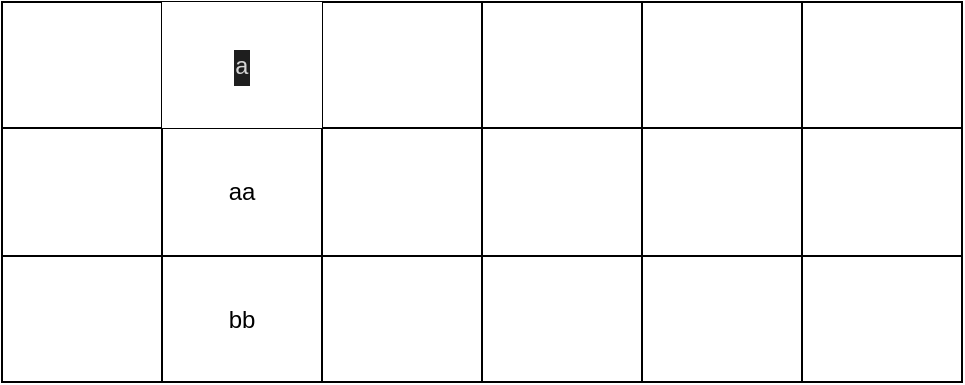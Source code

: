 <mxfile>
    <diagram id="eyVodC-xrqBTR1Uu5PuU" name="Page-1">
        <mxGraphModel dx="986" dy="553" grid="1" gridSize="10" guides="1" tooltips="1" connect="1" arrows="1" fold="1" page="1" pageScale="1" pageWidth="850" pageHeight="1100" math="0" shadow="0">
            <root>
                <mxCell id="0"/>
                <mxCell id="1" parent="0"/>
                <mxCell id="42" value="" style="shape=table;html=1;whiteSpace=wrap;startSize=0;container=1;collapsible=0;childLayout=tableLayout;" vertex="1" parent="1">
                    <mxGeometry x="330" y="160" width="480" height="190" as="geometry"/>
                </mxCell>
                <mxCell id="43" value="" style="shape=tableRow;horizontal=0;startSize=0;swimlaneHead=0;swimlaneBody=0;top=0;left=0;bottom=0;right=0;collapsible=0;dropTarget=0;fillColor=none;points=[[0,0.5],[1,0.5]];portConstraint=eastwest;" vertex="1" parent="42">
                    <mxGeometry width="480" height="63" as="geometry"/>
                </mxCell>
                <mxCell id="55" style="shape=partialRectangle;html=1;whiteSpace=wrap;connectable=0;fillColor=none;top=1;left=0;bottom=0;right=0;overflow=hidden;" vertex="1" parent="43">
                    <mxGeometry width="80" height="63" as="geometry">
                        <mxRectangle width="80" height="63" as="alternateBounds"/>
                    </mxGeometry>
                </mxCell>
                <mxCell id="44" value="&lt;div style=&quot;color: rgb(212, 212, 212); background-color: rgb(30, 30, 30); font-family: Menlo, Monaco, &amp;quot;Courier New&amp;quot;, monospace; font-weight: normal; font-size: 12px; line-height: 18px;&quot;&gt;&lt;div&gt;a&lt;/div&gt;&lt;/div&gt;" style="shape=partialRectangle;html=1;whiteSpace=wrap;connectable=0;top=0;left=0;bottom=0;right=0;overflow=hidden;flipV=1;" vertex="1" parent="43">
                    <mxGeometry x="80" width="80" height="63" as="geometry">
                        <mxRectangle width="80" height="63" as="alternateBounds"/>
                    </mxGeometry>
                </mxCell>
                <mxCell id="45" value="" style="shape=partialRectangle;html=1;whiteSpace=wrap;connectable=0;fillColor=none;top=0;left=0;bottom=0;right=0;overflow=hidden;" vertex="1" parent="43">
                    <mxGeometry x="160" width="80" height="63" as="geometry">
                        <mxRectangle width="80" height="63" as="alternateBounds"/>
                    </mxGeometry>
                </mxCell>
                <mxCell id="46" value="" style="shape=partialRectangle;html=1;whiteSpace=wrap;connectable=0;fillColor=none;top=0;left=0;bottom=0;right=0;overflow=hidden;" vertex="1" parent="43">
                    <mxGeometry x="240" width="80" height="63" as="geometry">
                        <mxRectangle width="80" height="63" as="alternateBounds"/>
                    </mxGeometry>
                </mxCell>
                <mxCell id="58" style="shape=partialRectangle;html=1;whiteSpace=wrap;connectable=0;fillColor=none;top=0;left=0;bottom=0;right=0;overflow=hidden;" vertex="1" parent="43">
                    <mxGeometry x="320" width="80" height="63" as="geometry">
                        <mxRectangle width="80" height="63" as="alternateBounds"/>
                    </mxGeometry>
                </mxCell>
                <mxCell id="61" style="shape=partialRectangle;html=1;whiteSpace=wrap;connectable=0;fillColor=none;top=0;left=0;bottom=0;right=0;overflow=hidden;" vertex="1" parent="43">
                    <mxGeometry x="400" width="80" height="63" as="geometry">
                        <mxRectangle width="80" height="63" as="alternateBounds"/>
                    </mxGeometry>
                </mxCell>
                <mxCell id="47" value="" style="shape=tableRow;horizontal=0;startSize=0;swimlaneHead=0;swimlaneBody=0;top=0;left=0;bottom=0;right=0;collapsible=0;dropTarget=0;fillColor=none;points=[[0,0.5],[1,0.5]];portConstraint=eastwest;" vertex="1" parent="42">
                    <mxGeometry y="63" width="480" height="64" as="geometry"/>
                </mxCell>
                <mxCell id="56" style="shape=partialRectangle;html=1;whiteSpace=wrap;connectable=0;fillColor=none;top=0;left=0;bottom=0;right=0;overflow=hidden;" vertex="1" parent="47">
                    <mxGeometry width="80" height="64" as="geometry">
                        <mxRectangle width="80" height="64" as="alternateBounds"/>
                    </mxGeometry>
                </mxCell>
                <mxCell id="48" value="aa" style="shape=partialRectangle;html=1;whiteSpace=wrap;connectable=0;fillColor=none;top=0;left=0;bottom=0;right=0;overflow=hidden;flipV=1;" vertex="1" parent="47">
                    <mxGeometry x="80" width="80" height="64" as="geometry">
                        <mxRectangle width="80" height="64" as="alternateBounds"/>
                    </mxGeometry>
                </mxCell>
                <mxCell id="49" value="" style="shape=partialRectangle;html=1;whiteSpace=wrap;connectable=0;fillColor=none;top=0;left=0;bottom=0;right=0;overflow=hidden;" vertex="1" parent="47">
                    <mxGeometry x="160" width="80" height="64" as="geometry">
                        <mxRectangle width="80" height="64" as="alternateBounds"/>
                    </mxGeometry>
                </mxCell>
                <mxCell id="50" value="" style="shape=partialRectangle;html=1;whiteSpace=wrap;connectable=0;fillColor=none;top=0;left=0;bottom=0;right=0;overflow=hidden;" vertex="1" parent="47">
                    <mxGeometry x="240" width="80" height="64" as="geometry">
                        <mxRectangle width="80" height="64" as="alternateBounds"/>
                    </mxGeometry>
                </mxCell>
                <mxCell id="59" style="shape=partialRectangle;html=1;whiteSpace=wrap;connectable=0;fillColor=none;top=0;left=0;bottom=0;right=0;overflow=hidden;flipH=1;flipV=1;" vertex="1" parent="47">
                    <mxGeometry x="320" width="80" height="64" as="geometry">
                        <mxRectangle width="80" height="64" as="alternateBounds"/>
                    </mxGeometry>
                </mxCell>
                <mxCell id="62" style="shape=partialRectangle;html=1;whiteSpace=wrap;connectable=0;fillColor=none;top=0;left=0;bottom=0;right=0;overflow=hidden;" vertex="1" parent="47">
                    <mxGeometry x="400" width="80" height="64" as="geometry">
                        <mxRectangle width="80" height="64" as="alternateBounds"/>
                    </mxGeometry>
                </mxCell>
                <mxCell id="51" value="" style="shape=tableRow;horizontal=0;startSize=0;swimlaneHead=0;swimlaneBody=0;top=0;left=0;bottom=0;right=0;collapsible=0;dropTarget=0;fillColor=none;points=[[0,0.5],[1,0.5]];portConstraint=eastwest;" vertex="1" parent="42">
                    <mxGeometry y="127" width="480" height="63" as="geometry"/>
                </mxCell>
                <mxCell id="57" style="shape=partialRectangle;html=1;whiteSpace=wrap;connectable=0;fillColor=none;top=0;left=0;bottom=0;right=0;overflow=hidden;" vertex="1" parent="51">
                    <mxGeometry width="80" height="63" as="geometry">
                        <mxRectangle width="80" height="63" as="alternateBounds"/>
                    </mxGeometry>
                </mxCell>
                <mxCell id="52" value="bb" style="shape=partialRectangle;html=1;whiteSpace=wrap;connectable=0;fillColor=none;top=0;left=0;bottom=0;right=0;overflow=hidden;flipV=1;" vertex="1" parent="51">
                    <mxGeometry x="80" width="80" height="63" as="geometry">
                        <mxRectangle width="80" height="63" as="alternateBounds"/>
                    </mxGeometry>
                </mxCell>
                <mxCell id="53" value="" style="shape=partialRectangle;html=1;whiteSpace=wrap;connectable=0;fillColor=none;top=0;left=0;bottom=0;right=0;overflow=hidden;" vertex="1" parent="51">
                    <mxGeometry x="160" width="80" height="63" as="geometry">
                        <mxRectangle width="80" height="63" as="alternateBounds"/>
                    </mxGeometry>
                </mxCell>
                <mxCell id="54" value="" style="shape=partialRectangle;html=1;whiteSpace=wrap;connectable=0;fillColor=none;top=0;left=0;bottom=0;right=0;overflow=hidden;pointerEvents=1;" vertex="1" parent="51">
                    <mxGeometry x="240" width="80" height="63" as="geometry">
                        <mxRectangle width="80" height="63" as="alternateBounds"/>
                    </mxGeometry>
                </mxCell>
                <mxCell id="60" style="shape=partialRectangle;html=1;whiteSpace=wrap;connectable=0;fillColor=none;top=0;left=0;bottom=0;right=0;overflow=hidden;pointerEvents=1;" vertex="1" parent="51">
                    <mxGeometry x="320" width="80" height="63" as="geometry">
                        <mxRectangle width="80" height="63" as="alternateBounds"/>
                    </mxGeometry>
                </mxCell>
                <mxCell id="63" style="shape=partialRectangle;html=1;whiteSpace=wrap;connectable=0;fillColor=none;top=0;left=0;bottom=0;right=0;overflow=hidden;pointerEvents=1;" vertex="1" parent="51">
                    <mxGeometry x="400" width="80" height="63" as="geometry">
                        <mxRectangle width="80" height="63" as="alternateBounds"/>
                    </mxGeometry>
                </mxCell>
            </root>
        </mxGraphModel>
    </diagram>
</mxfile>